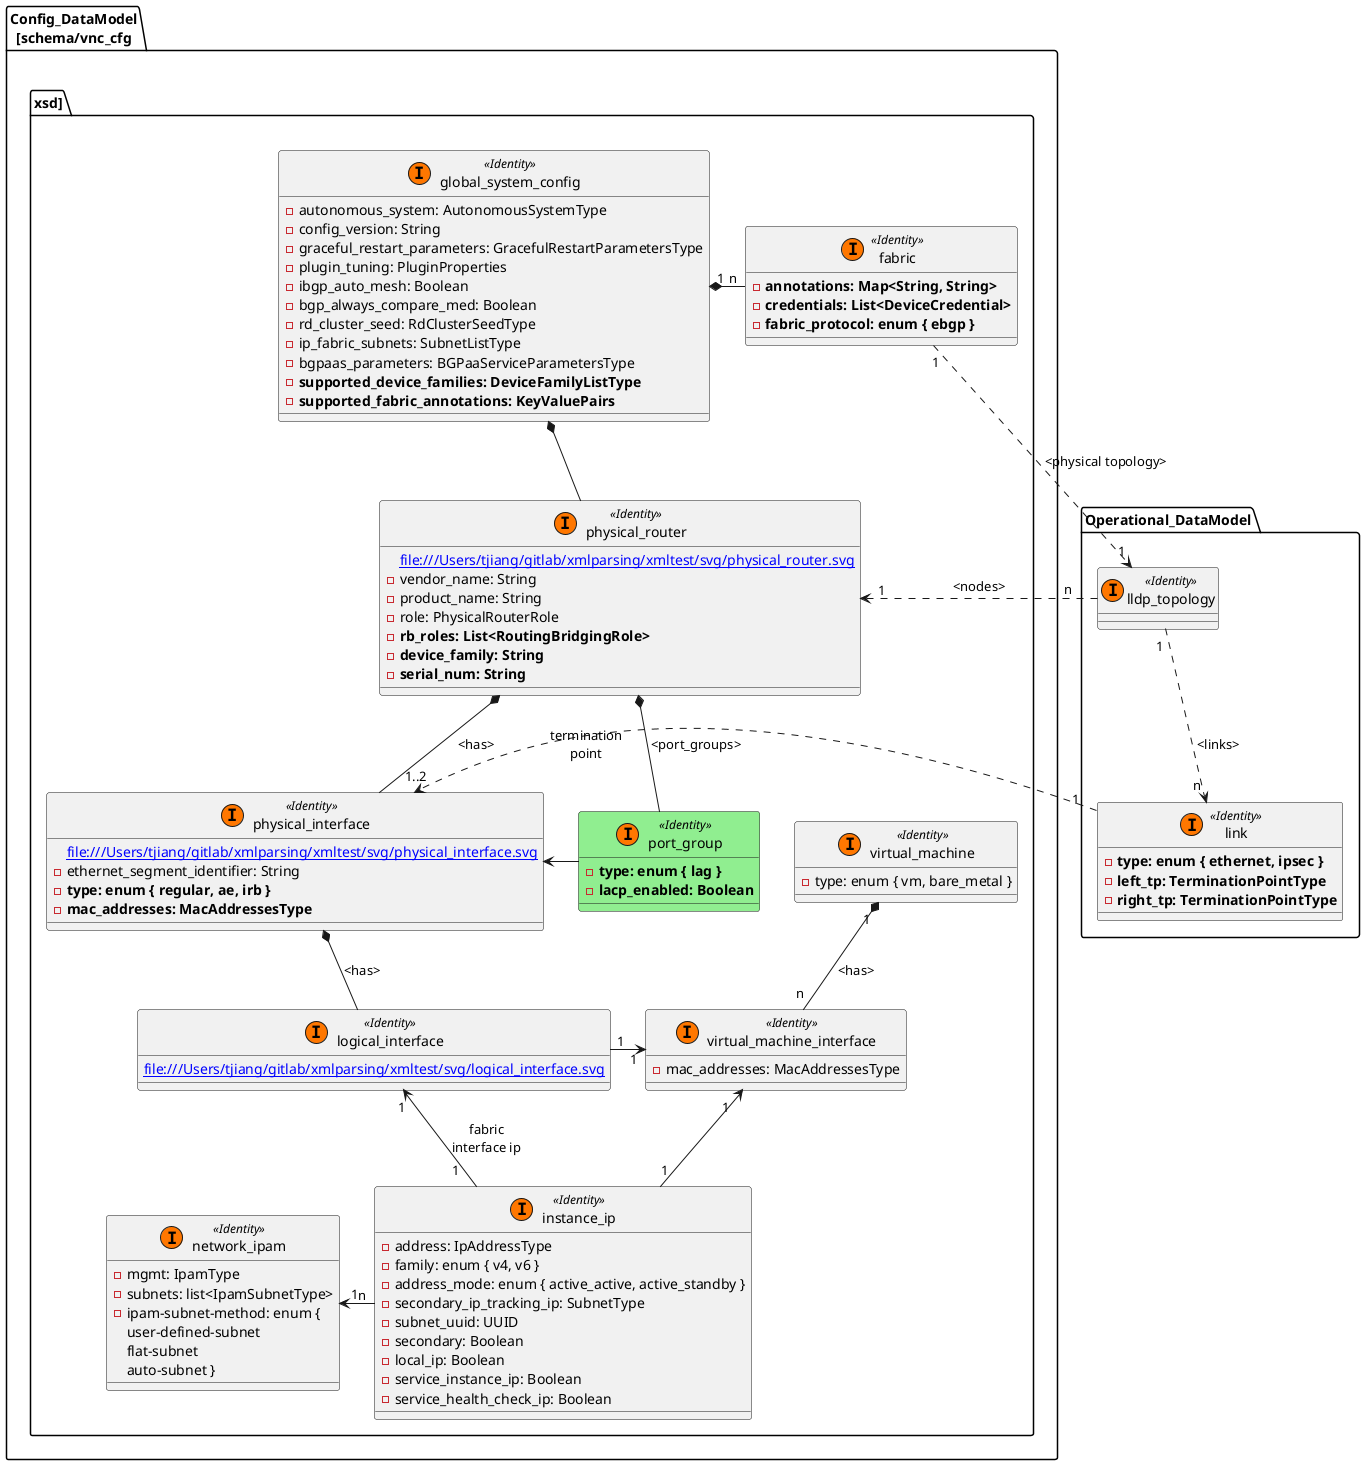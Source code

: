 @startuml
package Config_DataModel\n[schema/vnc_cfg.xsd] {

    class global_system_config << (I, #FF7700) Identity>> {
        - autonomous_system: AutonomousSystemType
        - config_version: String
        - graceful_restart_parameters: GracefulRestartParametersType
        - plugin_tuning: PluginProperties
        - ibgp_auto_mesh: Boolean
        - bgp_always_compare_med: Boolean
        - rd_cluster_seed: RdClusterSeedType
        - ip_fabric_subnets: SubnetListType
        - bgpaas_parameters: BGPaaServiceParametersType
        - <b>supported_device_families: DeviceFamilyListType</b>
        - <b>supported_fabric_annotations: KeyValuePairs</b>
    }

    class physical_router << (I, #FF7700) Identity>> {
        [[file:///Users/tjiang/gitlab/xmlparsing/xmltest/svg/physical_router.svg]]
        - vendor_name: String
        - product_name: String
        - role: PhysicalRouterRole
        - <b>rb_roles: List<RoutingBridgingRole>
        - <b>device_family: String</b>
        - <b>serial_num: String</b>
    }

    class physical_interface << (I, #FF7700) Identity>> {
        [[file:///Users/tjiang/gitlab/xmlparsing/xmltest/svg/physical_interface.svg]]
        - ethernet_segment_identifier: String
        - <b>type: enum { regular, ae, irb }
        - <b>mac_addresses: MacAddressesType</b>
    }

    class logical_interface << (I, #FF7700) Identity>> {
        [[file:///Users/tjiang/gitlab/xmlparsing/xmltest/svg/logical_interface.svg]]
    }

    class port_group << (I, #FF7700) Identity>> #lightgreen {
        - <b>type: enum { lag }
        - <b>lacp_enabled: Boolean</b>
    }


    class virtual_machine_interface << (I, #FF7700) Identity>> {
        - mac_addresses: MacAddressesType
    }

    class virtual_machine << (I, #FF7700) Identity>> {
        - type: enum { vm, bare_metal }
    }

    class fabric << (I, #FF7700) Identity>> {
        - <b>annotations: Map<String, String>
        - <b>credentials: List<DeviceCredential>
        - <b>fabric_protocol: enum { ebgp }
    }

    class instance_ip << (I, #FF7700) Identity>> {
        - address: IpAddressType
        - family: enum { v4, v6 }
        - address_mode: enum { active_active, active_standby }
        - secondary_ip_tracking_ip: SubnetType
        - subnet_uuid: UUID
        - secondary: Boolean
        - local_ip: Boolean
        - service_instance_ip: Boolean
        - service_health_check_ip: Boolean
    }

    class network_ipam << (I, #FF7700) Identity>> {
        - mgmt: IpamType
        - subnets: list<IpamSubnetType>
        - ipam-subnet-method: enum {
            user-defined-subnet
            flat-subnet
            auto-subnet }
    }
}

package Operational_DataModel {
    class lldp_topology << (I, #FF7700) Identity>> {
    }

    class link << (I, #FF7700) Identity>> {
        - <b>type: enum { ethernet, ipsec }
        - <b>left_tp: TerminationPointType
        - <b>right_tp: TerminationPointType
    }
}

global_system_config *-- physical_router
global_system_config "1" *- "n" fabric

fabric "1" ..> " 1" lldp_topology: <physical topology>
lldp_topology "n     " .> "   1" physical_router: <nodes>
lldp_topology "1 " ..> "n " link: <links>
physical_router *-- physical_interface: <has>

physical_router *-- port_group: <port_groups>
port_group -> physical_interface

link "1   " .> " 1..2" physical_interface: "termination\npoint"

physical_interface *-- logical_interface: <has>

logical_interface "1    " -> "    1" virtual_machine_interface
'link "1 " ..> "1 " virtual_machine_interface: termination\npoint
virtual_machine "1 " *-- "n "virtual_machine_interface: <has>
logical_interface "1 " <-- "1   " instance_ip: fabric\ninterface ip
virtual_machine_interface "1  " <-- "1" instance_ip
network_ipam " 1" <- "n"instance_ip

@enduml
